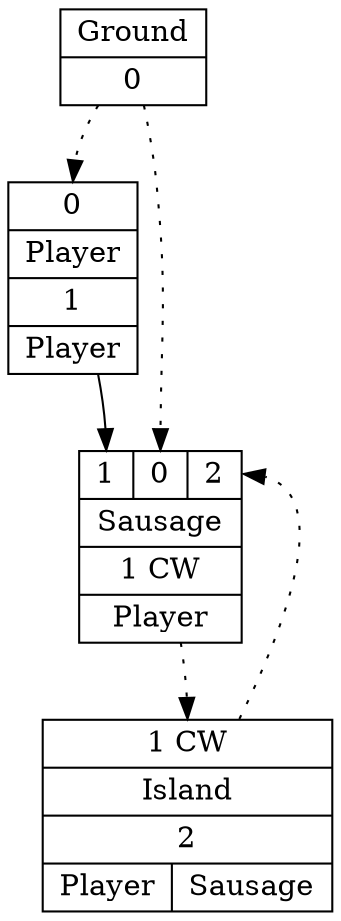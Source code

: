 digraph G {
node [shape=record];
Player[ label ="{{<GroundP>0}|{Player}|<PlayerOUT>1|{Player}}"];
Ground[ label ="{{Ground}|<GroundOUT>0}"];
Sausage[ label ="{{<Player>1|<GroundP>0|<IslandP>2}|{Sausage}|<SausageOUT>1 CW|{Player}}"];
Island[ label ="{{<SausageP>1 CW}|{Island}|<IslandOUT>2|{Player|Sausage}}"];
	"Ground" -> "Player":GroundP [style=dotted];
	"Player" -> "Sausage":Player;
	"Ground" -> "Sausage":GroundP [style=dotted];
	"Island" -> "Sausage":IslandP [style=dotted];
	"Sausage" -> "Island":SausageP [style=dotted];
}